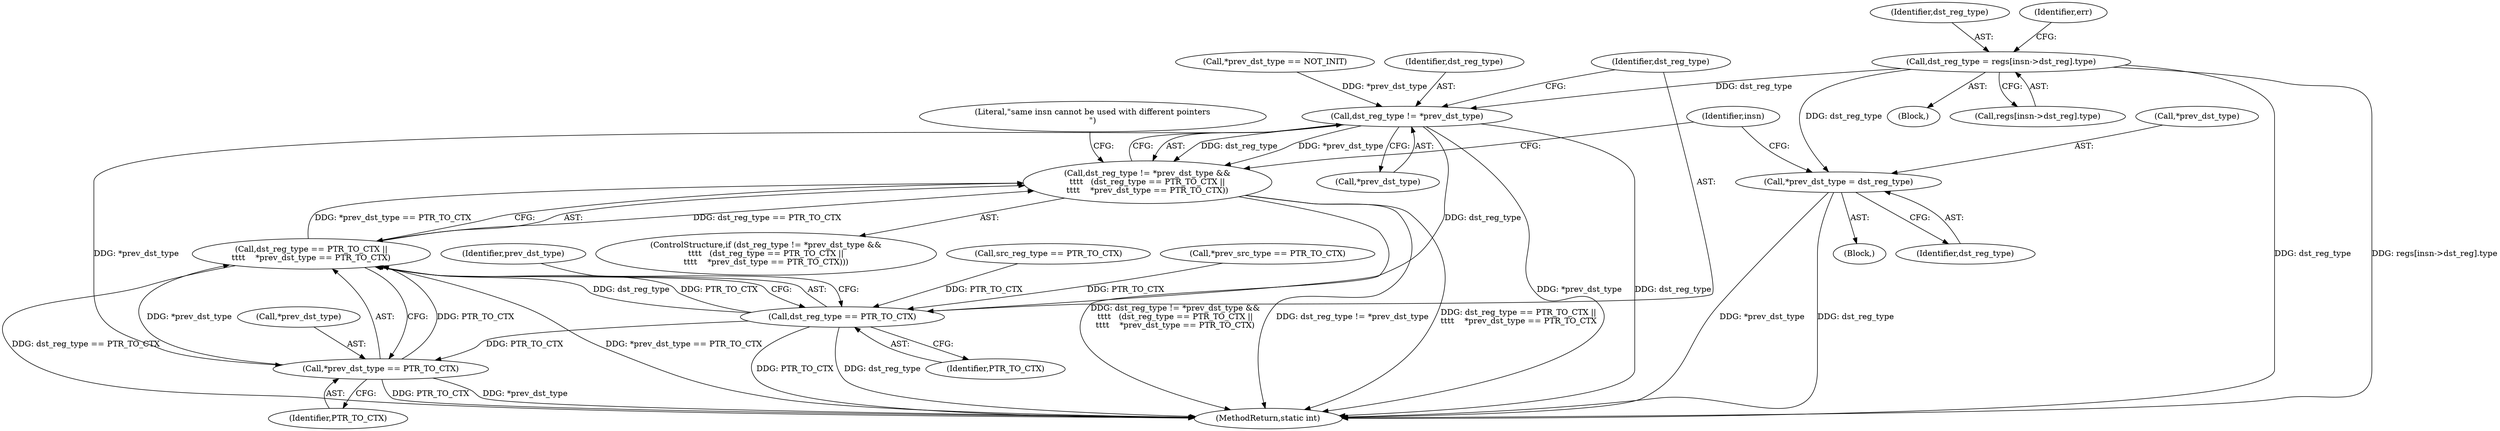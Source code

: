 digraph "0_linux_0d0e57697f162da4aa218b5feafe614fb666db07@pointer" {
"1000455" [label="(Call,dst_reg_type = regs[insn->dst_reg].type)"];
"1000502" [label="(Call,*prev_dst_type = dst_reg_type)"];
"1000509" [label="(Call,dst_reg_type != *prev_dst_type)"];
"1000508" [label="(Call,dst_reg_type != *prev_dst_type &&\n\t\t\t\t   (dst_reg_type == PTR_TO_CTX ||\n\t\t\t\t    *prev_dst_type == PTR_TO_CTX))"];
"1000514" [label="(Call,dst_reg_type == PTR_TO_CTX)"];
"1000513" [label="(Call,dst_reg_type == PTR_TO_CTX ||\n\t\t\t\t    *prev_dst_type == PTR_TO_CTX)"];
"1000517" [label="(Call,*prev_dst_type == PTR_TO_CTX)"];
"1000514" [label="(Call,dst_reg_type == PTR_TO_CTX)"];
"1000832" [label="(MethodReturn,static int)"];
"1000507" [label="(ControlStructure,if (dst_reg_type != *prev_dst_type &&\n\t\t\t\t   (dst_reg_type == PTR_TO_CTX ||\n\t\t\t\t    *prev_dst_type == PTR_TO_CTX)))"];
"1000502" [label="(Call,*prev_dst_type = dst_reg_type)"];
"1000510" [label="(Identifier,dst_reg_type)"];
"1000395" [label="(Call,src_reg_type == PTR_TO_CTX)"];
"1000501" [label="(Block,)"];
"1000455" [label="(Call,dst_reg_type = regs[insn->dst_reg].type)"];
"1000533" [label="(Identifier,insn)"];
"1000456" [label="(Identifier,dst_reg_type)"];
"1000408" [label="(Block,)"];
"1000518" [label="(Call,*prev_dst_type)"];
"1000505" [label="(Identifier,dst_reg_type)"];
"1000511" [label="(Call,*prev_dst_type)"];
"1000523" [label="(Literal,\"same insn cannot be used with different pointers\n\")"];
"1000508" [label="(Call,dst_reg_type != *prev_dst_type &&\n\t\t\t\t   (dst_reg_type == PTR_TO_CTX ||\n\t\t\t\t    *prev_dst_type == PTR_TO_CTX))"];
"1000517" [label="(Call,*prev_dst_type == PTR_TO_CTX)"];
"1000519" [label="(Identifier,prev_dst_type)"];
"1000520" [label="(Identifier,PTR_TO_CTX)"];
"1000509" [label="(Call,dst_reg_type != *prev_dst_type)"];
"1000465" [label="(Identifier,err)"];
"1000516" [label="(Identifier,PTR_TO_CTX)"];
"1000515" [label="(Identifier,dst_reg_type)"];
"1000513" [label="(Call,dst_reg_type == PTR_TO_CTX ||\n\t\t\t\t    *prev_dst_type == PTR_TO_CTX)"];
"1000457" [label="(Call,regs[insn->dst_reg].type)"];
"1000497" [label="(Call,*prev_dst_type == NOT_INIT)"];
"1000503" [label="(Call,*prev_dst_type)"];
"1000398" [label="(Call,*prev_src_type == PTR_TO_CTX)"];
"1000455" -> "1000408"  [label="AST: "];
"1000455" -> "1000457"  [label="CFG: "];
"1000456" -> "1000455"  [label="AST: "];
"1000457" -> "1000455"  [label="AST: "];
"1000465" -> "1000455"  [label="CFG: "];
"1000455" -> "1000832"  [label="DDG: regs[insn->dst_reg].type"];
"1000455" -> "1000832"  [label="DDG: dst_reg_type"];
"1000455" -> "1000502"  [label="DDG: dst_reg_type"];
"1000455" -> "1000509"  [label="DDG: dst_reg_type"];
"1000502" -> "1000501"  [label="AST: "];
"1000502" -> "1000505"  [label="CFG: "];
"1000503" -> "1000502"  [label="AST: "];
"1000505" -> "1000502"  [label="AST: "];
"1000533" -> "1000502"  [label="CFG: "];
"1000502" -> "1000832"  [label="DDG: *prev_dst_type"];
"1000502" -> "1000832"  [label="DDG: dst_reg_type"];
"1000509" -> "1000508"  [label="AST: "];
"1000509" -> "1000511"  [label="CFG: "];
"1000510" -> "1000509"  [label="AST: "];
"1000511" -> "1000509"  [label="AST: "];
"1000515" -> "1000509"  [label="CFG: "];
"1000508" -> "1000509"  [label="CFG: "];
"1000509" -> "1000832"  [label="DDG: *prev_dst_type"];
"1000509" -> "1000832"  [label="DDG: dst_reg_type"];
"1000509" -> "1000508"  [label="DDG: dst_reg_type"];
"1000509" -> "1000508"  [label="DDG: *prev_dst_type"];
"1000497" -> "1000509"  [label="DDG: *prev_dst_type"];
"1000509" -> "1000514"  [label="DDG: dst_reg_type"];
"1000509" -> "1000517"  [label="DDG: *prev_dst_type"];
"1000508" -> "1000507"  [label="AST: "];
"1000508" -> "1000513"  [label="CFG: "];
"1000513" -> "1000508"  [label="AST: "];
"1000523" -> "1000508"  [label="CFG: "];
"1000533" -> "1000508"  [label="CFG: "];
"1000508" -> "1000832"  [label="DDG: dst_reg_type != *prev_dst_type"];
"1000508" -> "1000832"  [label="DDG: dst_reg_type == PTR_TO_CTX ||\n\t\t\t\t    *prev_dst_type == PTR_TO_CTX"];
"1000508" -> "1000832"  [label="DDG: dst_reg_type != *prev_dst_type &&\n\t\t\t\t   (dst_reg_type == PTR_TO_CTX ||\n\t\t\t\t    *prev_dst_type == PTR_TO_CTX)"];
"1000513" -> "1000508"  [label="DDG: dst_reg_type == PTR_TO_CTX"];
"1000513" -> "1000508"  [label="DDG: *prev_dst_type == PTR_TO_CTX"];
"1000514" -> "1000513"  [label="AST: "];
"1000514" -> "1000516"  [label="CFG: "];
"1000515" -> "1000514"  [label="AST: "];
"1000516" -> "1000514"  [label="AST: "];
"1000519" -> "1000514"  [label="CFG: "];
"1000513" -> "1000514"  [label="CFG: "];
"1000514" -> "1000832"  [label="DDG: dst_reg_type"];
"1000514" -> "1000832"  [label="DDG: PTR_TO_CTX"];
"1000514" -> "1000513"  [label="DDG: dst_reg_type"];
"1000514" -> "1000513"  [label="DDG: PTR_TO_CTX"];
"1000395" -> "1000514"  [label="DDG: PTR_TO_CTX"];
"1000398" -> "1000514"  [label="DDG: PTR_TO_CTX"];
"1000514" -> "1000517"  [label="DDG: PTR_TO_CTX"];
"1000513" -> "1000517"  [label="CFG: "];
"1000517" -> "1000513"  [label="AST: "];
"1000513" -> "1000832"  [label="DDG: dst_reg_type == PTR_TO_CTX"];
"1000513" -> "1000832"  [label="DDG: *prev_dst_type == PTR_TO_CTX"];
"1000517" -> "1000513"  [label="DDG: *prev_dst_type"];
"1000517" -> "1000513"  [label="DDG: PTR_TO_CTX"];
"1000517" -> "1000520"  [label="CFG: "];
"1000518" -> "1000517"  [label="AST: "];
"1000520" -> "1000517"  [label="AST: "];
"1000517" -> "1000832"  [label="DDG: PTR_TO_CTX"];
"1000517" -> "1000832"  [label="DDG: *prev_dst_type"];
}
